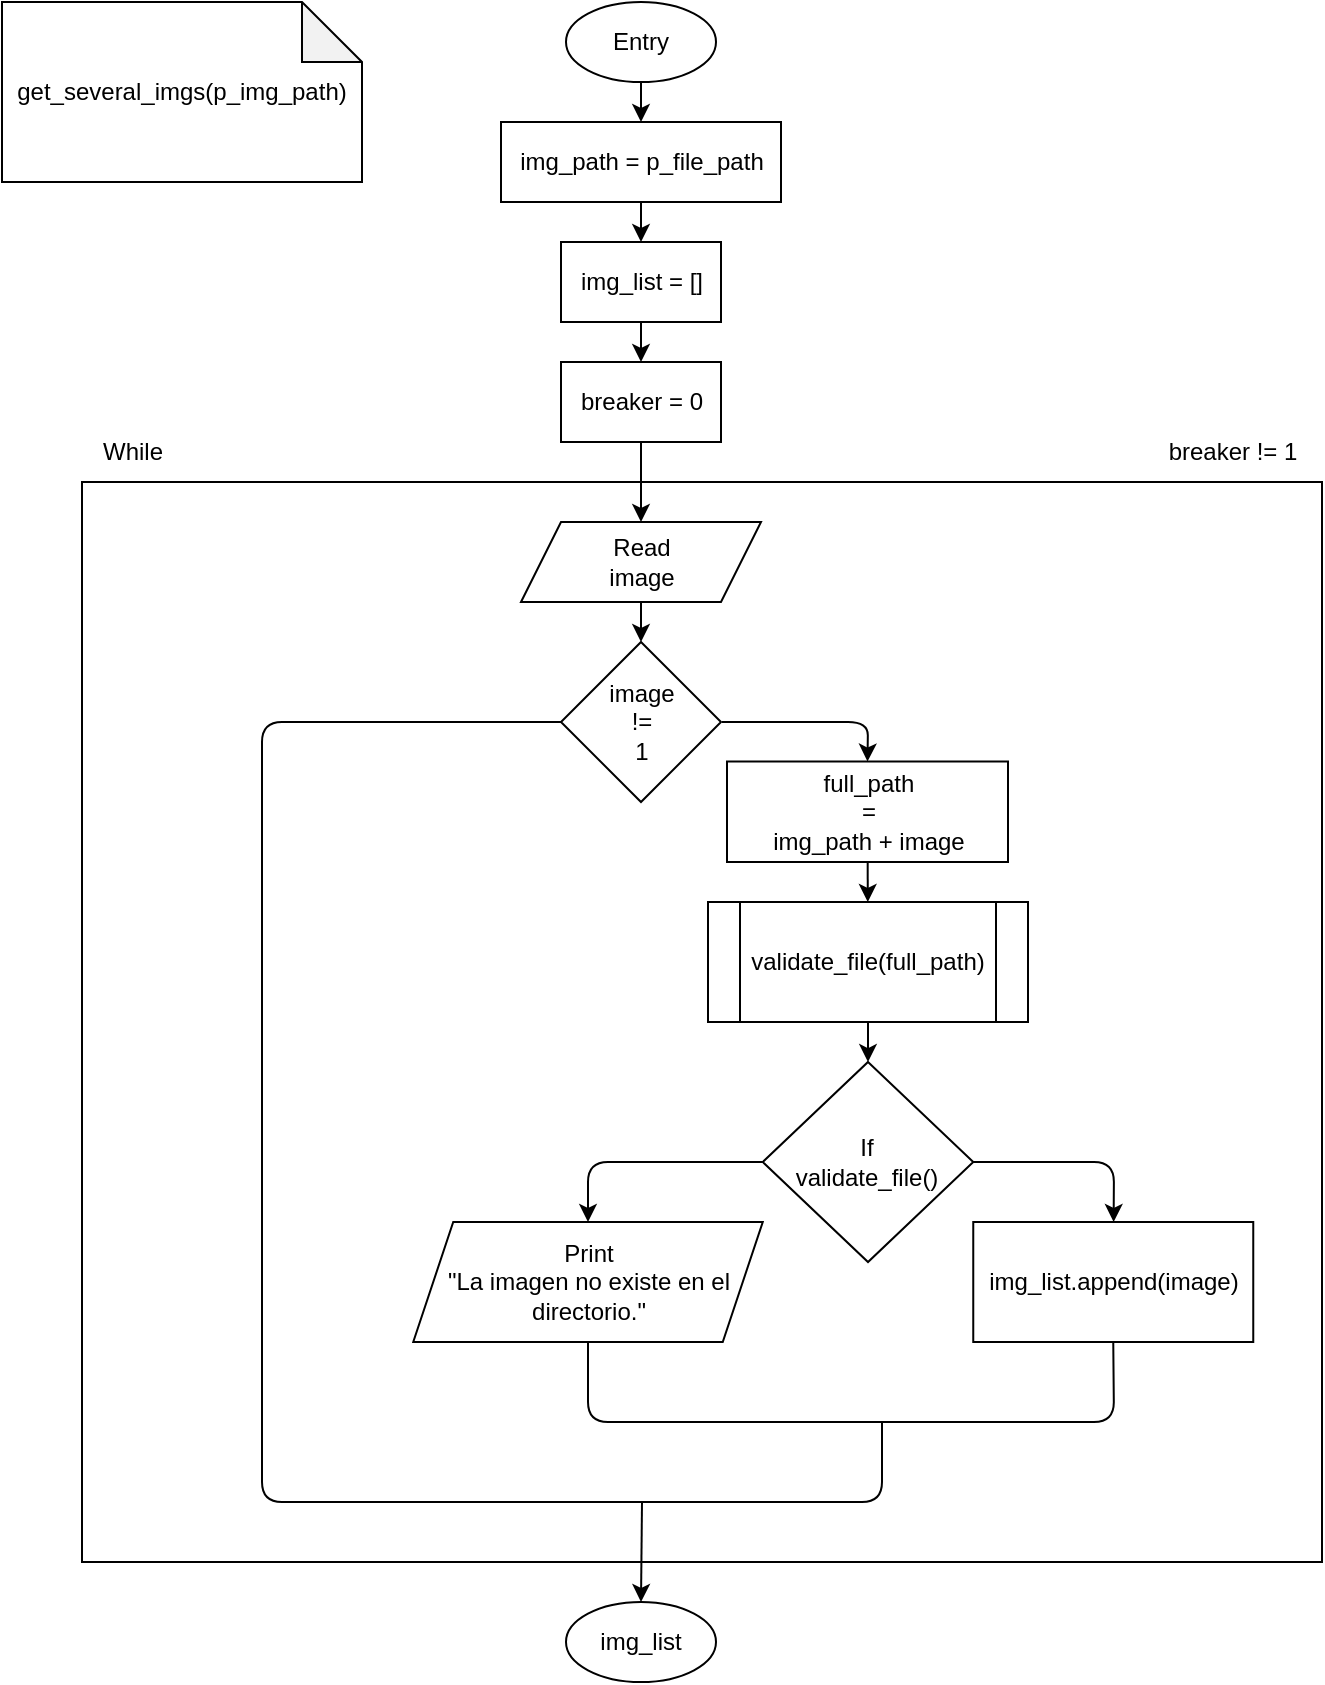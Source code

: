 <mxfile>
    <diagram id="-M3RiRCuLslYXD6-sIGi" name="Page-1">
        <mxGraphModel dx="865" dy="912" grid="1" gridSize="10" guides="1" tooltips="1" connect="1" arrows="1" fold="1" page="1" pageScale="1" pageWidth="850" pageHeight="1100" math="0" shadow="0">
            <root>
                <mxCell id="0"/>
                <mxCell id="1" parent="0"/>
                <mxCell id="8" value="" style="edgeStyle=none;html=1;" edge="1" parent="1" source="2" target="6">
                    <mxGeometry relative="1" as="geometry"/>
                </mxCell>
                <mxCell id="2" value="Entry" style="ellipse;whiteSpace=wrap;html=1;" vertex="1" parent="1">
                    <mxGeometry x="362" y="40" width="75" height="40" as="geometry"/>
                </mxCell>
                <mxCell id="5" value="img_list = []" style="rounded=0;whiteSpace=wrap;html=1;" vertex="1" parent="1">
                    <mxGeometry x="359.5" y="160" width="80" height="40" as="geometry"/>
                </mxCell>
                <mxCell id="9" value="" style="edgeStyle=none;html=1;" edge="1" parent="1" source="6" target="5">
                    <mxGeometry relative="1" as="geometry"/>
                </mxCell>
                <mxCell id="6" value="img_path = p_file_path" style="whiteSpace=wrap;html=1;rounded=0;" vertex="1" parent="1">
                    <mxGeometry x="329.5" y="100" width="140" height="40" as="geometry"/>
                </mxCell>
                <mxCell id="31" value="get_several_imgs(p_img_path)" style="shape=note;whiteSpace=wrap;html=1;backgroundOutline=1;darkOpacity=0.05;" vertex="1" parent="1">
                    <mxGeometry x="80" y="40" width="180" height="90" as="geometry"/>
                </mxCell>
                <mxCell id="34" value="" style="rounded=0;whiteSpace=wrap;html=1;" vertex="1" parent="1">
                    <mxGeometry x="120" y="280" width="620" height="540" as="geometry"/>
                </mxCell>
                <mxCell id="11" value="" style="edgeStyle=none;html=1;" edge="1" parent="1" source="5" target="10">
                    <mxGeometry relative="1" as="geometry"/>
                </mxCell>
                <mxCell id="18" style="edgeStyle=none;html=1;" edge="1" parent="1" source="10" target="17">
                    <mxGeometry relative="1" as="geometry"/>
                </mxCell>
                <mxCell id="10" value="breaker = 0" style="rounded=0;whiteSpace=wrap;html=1;" vertex="1" parent="1">
                    <mxGeometry x="359.5" y="220" width="80" height="40" as="geometry"/>
                </mxCell>
                <mxCell id="14" value="While" style="text;html=1;align=center;verticalAlign=middle;resizable=0;points=[];autosize=1;strokeColor=none;fillColor=none;" vertex="1" parent="1">
                    <mxGeometry x="120" y="250" width="50" height="30" as="geometry"/>
                </mxCell>
                <mxCell id="15" value="breaker != 1" style="text;html=1;align=center;verticalAlign=middle;resizable=0;points=[];autosize=1;strokeColor=none;fillColor=none;" vertex="1" parent="1">
                    <mxGeometry x="650" y="250" width="90" height="30" as="geometry"/>
                </mxCell>
                <mxCell id="20" value="" style="edgeStyle=none;html=1;" edge="1" parent="1" source="17" target="19">
                    <mxGeometry relative="1" as="geometry"/>
                </mxCell>
                <mxCell id="17" value="Read&lt;br&gt;image" style="shape=parallelogram;perimeter=parallelogramPerimeter;whiteSpace=wrap;html=1;fixedSize=1;" vertex="1" parent="1">
                    <mxGeometry x="339.5" y="300" width="120" height="40" as="geometry"/>
                </mxCell>
                <mxCell id="22" value="" style="edgeStyle=none;html=1;entryX=0.5;entryY=0;entryDx=0;entryDy=0;" edge="1" parent="1" target="21">
                    <mxGeometry relative="1" as="geometry">
                        <mxPoint x="440" y="400" as="sourcePoint"/>
                        <Array as="points">
                            <mxPoint x="513" y="400"/>
                        </Array>
                    </mxGeometry>
                </mxCell>
                <mxCell id="19" value="image&lt;br&gt;!=&lt;br&gt;1" style="rhombus;whiteSpace=wrap;html=1;" vertex="1" parent="1">
                    <mxGeometry x="359.5" y="360" width="80" height="80" as="geometry"/>
                </mxCell>
                <mxCell id="24" value="" style="edgeStyle=none;html=1;" edge="1" parent="1" source="21" target="23">
                    <mxGeometry relative="1" as="geometry"/>
                </mxCell>
                <mxCell id="21" value="full_path &lt;br&gt;= &lt;br&gt;img_path + image" style="whiteSpace=wrap;html=1;" vertex="1" parent="1">
                    <mxGeometry x="442.5" y="419.75" width="140.5" height="50.25" as="geometry"/>
                </mxCell>
                <mxCell id="26" value="" style="edgeStyle=none;html=1;" edge="1" parent="1" source="23" target="25">
                    <mxGeometry relative="1" as="geometry"/>
                </mxCell>
                <mxCell id="23" value="validate_file(full_path)" style="shape=process;whiteSpace=wrap;html=1;backgroundOutline=1;" vertex="1" parent="1">
                    <mxGeometry x="433" y="490" width="160" height="60" as="geometry"/>
                </mxCell>
                <mxCell id="28" value="" style="edgeStyle=none;html=1;exitX=1;exitY=0.5;exitDx=0;exitDy=0;" edge="1" parent="1" source="25" target="27">
                    <mxGeometry relative="1" as="geometry">
                        <Array as="points">
                            <mxPoint x="636" y="620"/>
                        </Array>
                    </mxGeometry>
                </mxCell>
                <mxCell id="30" value="" style="edgeStyle=none;html=1;exitX=0;exitY=0.5;exitDx=0;exitDy=0;entryX=0.5;entryY=0;entryDx=0;entryDy=0;" edge="1" parent="1" source="25" target="29">
                    <mxGeometry relative="1" as="geometry">
                        <Array as="points">
                            <mxPoint x="373" y="620"/>
                        </Array>
                    </mxGeometry>
                </mxCell>
                <mxCell id="25" value="If&lt;br&gt;validate_file()" style="rhombus;whiteSpace=wrap;html=1;" vertex="1" parent="1">
                    <mxGeometry x="460.38" y="570" width="105.25" height="100" as="geometry"/>
                </mxCell>
                <mxCell id="27" value="img_list.append(image)" style="whiteSpace=wrap;html=1;" vertex="1" parent="1">
                    <mxGeometry x="565.63" y="650" width="140" height="60" as="geometry"/>
                </mxCell>
                <mxCell id="29" value="Print&lt;br&gt;&quot;La imagen no existe en el directorio.&quot;" style="shape=parallelogram;perimeter=parallelogramPerimeter;whiteSpace=wrap;html=1;fixedSize=1;" vertex="1" parent="1">
                    <mxGeometry x="285.62" y="650" width="174.76" height="60" as="geometry"/>
                </mxCell>
                <mxCell id="32" value="" style="endArrow=none;html=1;entryX=0.5;entryY=1;entryDx=0;entryDy=0;exitX=0.5;exitY=1;exitDx=0;exitDy=0;" edge="1" parent="1" source="27" target="29">
                    <mxGeometry width="50" height="50" relative="1" as="geometry">
                        <mxPoint x="383" y="830" as="sourcePoint"/>
                        <mxPoint x="433" y="780" as="targetPoint"/>
                        <Array as="points">
                            <mxPoint x="636" y="750"/>
                            <mxPoint x="373" y="750"/>
                        </Array>
                    </mxGeometry>
                </mxCell>
                <mxCell id="33" value="" style="endArrow=none;html=1;entryX=0;entryY=0.5;entryDx=0;entryDy=0;" edge="1" parent="1" target="19">
                    <mxGeometry width="50" height="50" relative="1" as="geometry">
                        <mxPoint x="520" y="750" as="sourcePoint"/>
                        <mxPoint x="279.75" y="750" as="targetPoint"/>
                        <Array as="points">
                            <mxPoint x="520" y="790"/>
                            <mxPoint x="210" y="790"/>
                            <mxPoint x="210" y="400"/>
                        </Array>
                    </mxGeometry>
                </mxCell>
                <mxCell id="36" value="" style="endArrow=classic;html=1;entryX=0.5;entryY=0;entryDx=0;entryDy=0;" edge="1" parent="1" target="38">
                    <mxGeometry width="50" height="50" relative="1" as="geometry">
                        <mxPoint x="400" y="790" as="sourcePoint"/>
                        <mxPoint x="400" y="840" as="targetPoint"/>
                    </mxGeometry>
                </mxCell>
                <mxCell id="38" value="img_list" style="ellipse;whiteSpace=wrap;html=1;" vertex="1" parent="1">
                    <mxGeometry x="362" y="840" width="75" height="40" as="geometry"/>
                </mxCell>
            </root>
        </mxGraphModel>
    </diagram>
</mxfile>